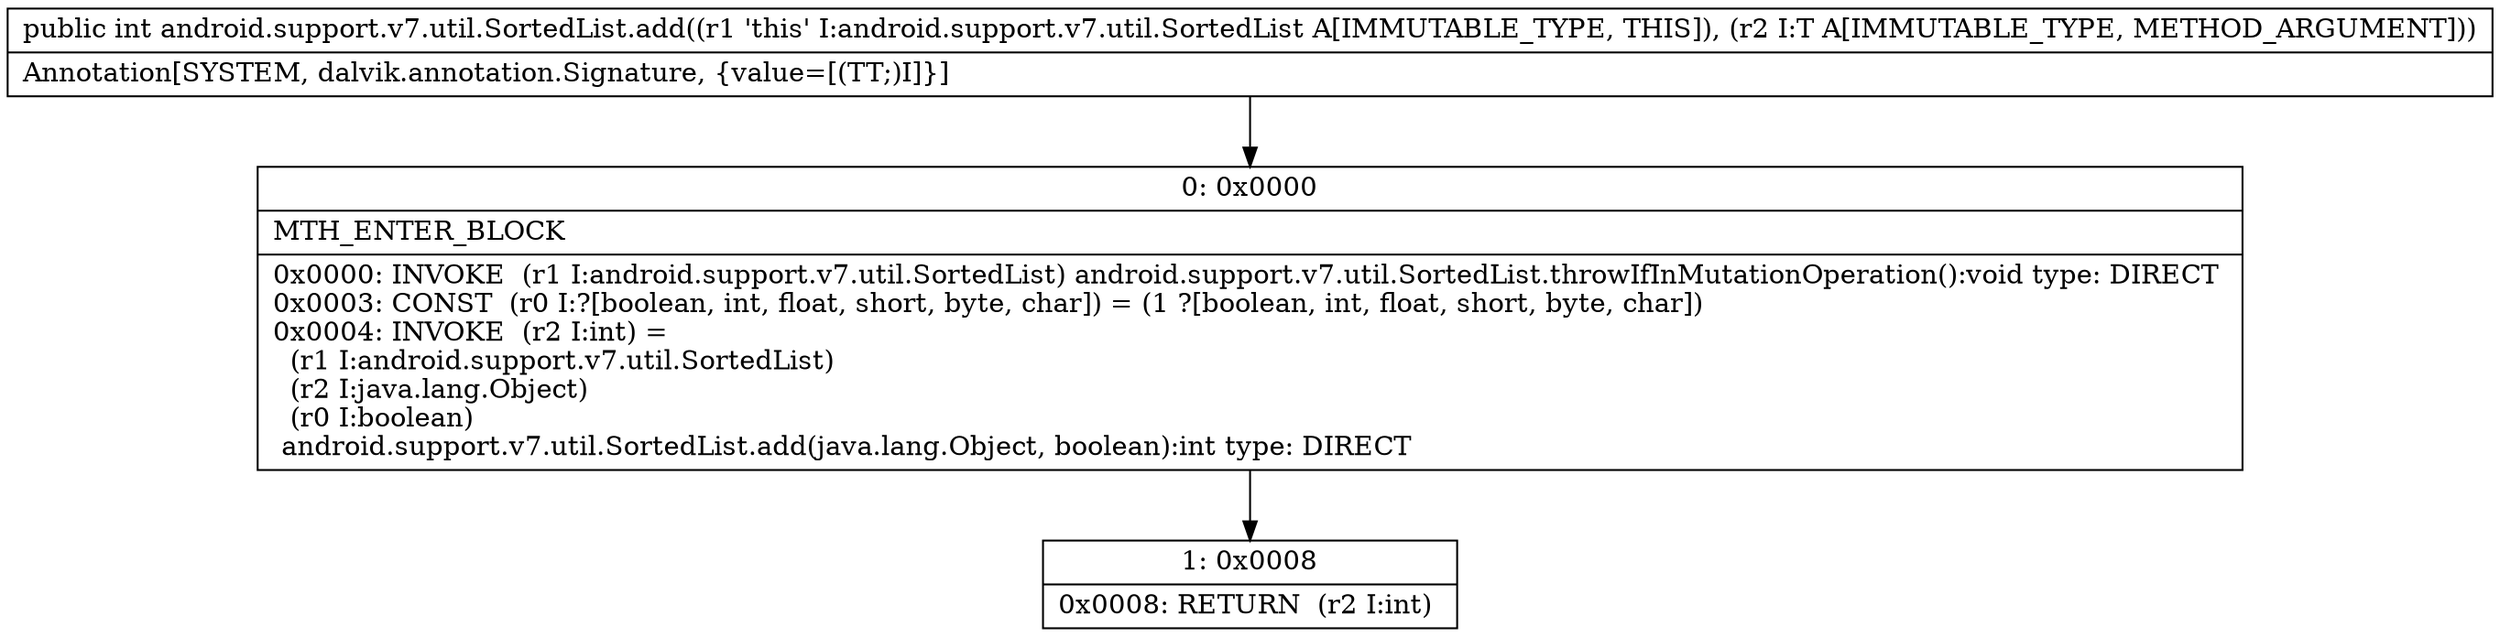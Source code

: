 digraph "CFG forandroid.support.v7.util.SortedList.add(Ljava\/lang\/Object;)I" {
Node_0 [shape=record,label="{0\:\ 0x0000|MTH_ENTER_BLOCK\l|0x0000: INVOKE  (r1 I:android.support.v7.util.SortedList) android.support.v7.util.SortedList.throwIfInMutationOperation():void type: DIRECT \l0x0003: CONST  (r0 I:?[boolean, int, float, short, byte, char]) = (1 ?[boolean, int, float, short, byte, char]) \l0x0004: INVOKE  (r2 I:int) = \l  (r1 I:android.support.v7.util.SortedList)\l  (r2 I:java.lang.Object)\l  (r0 I:boolean)\l android.support.v7.util.SortedList.add(java.lang.Object, boolean):int type: DIRECT \l}"];
Node_1 [shape=record,label="{1\:\ 0x0008|0x0008: RETURN  (r2 I:int) \l}"];
MethodNode[shape=record,label="{public int android.support.v7.util.SortedList.add((r1 'this' I:android.support.v7.util.SortedList A[IMMUTABLE_TYPE, THIS]), (r2 I:T A[IMMUTABLE_TYPE, METHOD_ARGUMENT]))  | Annotation[SYSTEM, dalvik.annotation.Signature, \{value=[(TT;)I]\}]\l}"];
MethodNode -> Node_0;
Node_0 -> Node_1;
}

